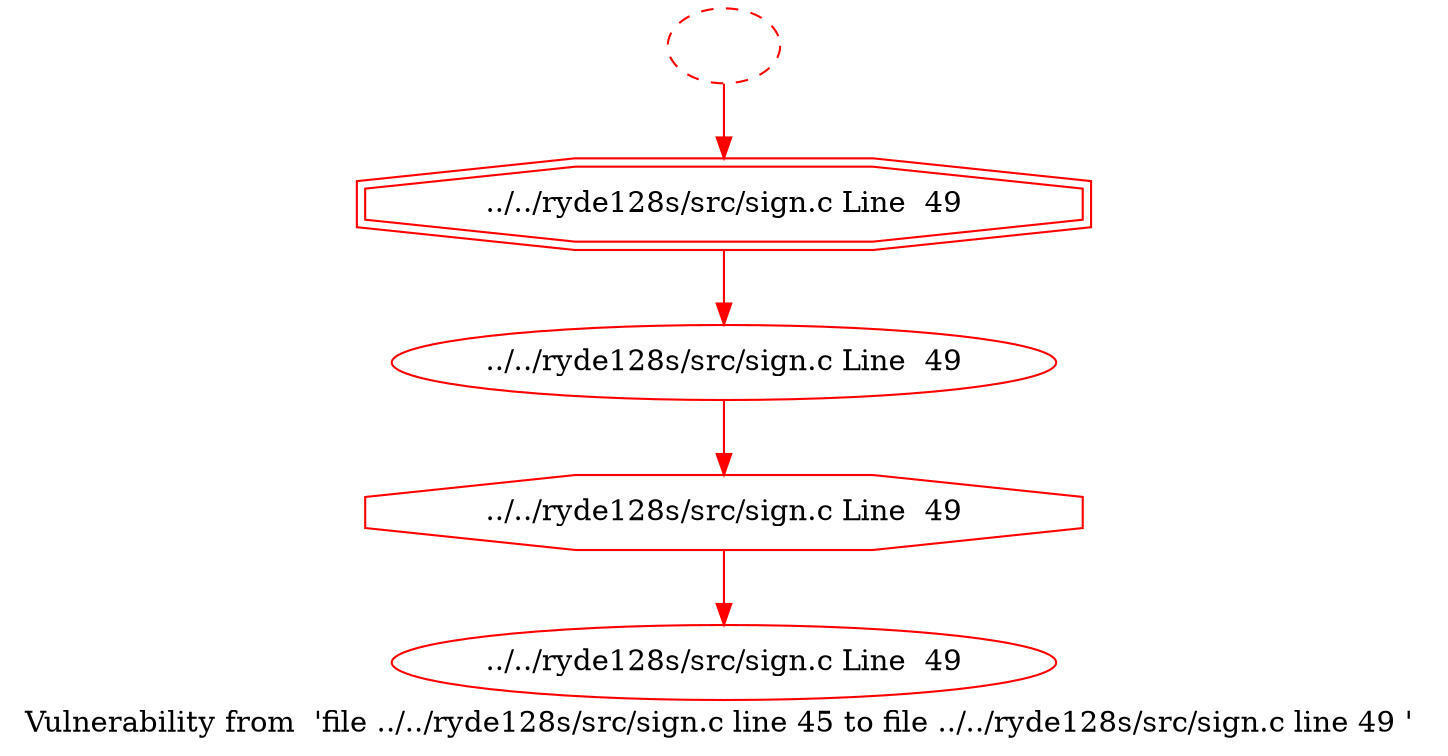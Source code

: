 digraph "Vulnerability from 'file ../../ryde128s/src/sign.c line 45 to file ../../ryde128s/src/sign.c line 49 '  "{
label="Vulnerability from  'file ../../ryde128s/src/sign.c line 45 to file ../../ryde128s/src/sign.c line 49 ' ";
node_142[shape=ellipse,style=solid,label="../../ryde128s/src/sign.c Line  49", color=red]
node_146[shape=octagon,style=solid,label="../../ryde128s/src/sign.c Line  49", color=red]
"node_142"->"node_146" [color=red]
node_143[shape=doubleoctagon,style=solid,label="../../ryde128s/src/sign.c Line  49", color=red]
"node_143"->"node_142" [color=red]
node_144[shape=ellipse,style=dashed,label="", color=red]
"node_144"->"node_143" [color=red]
node_145[shape=ellipse,style=solid,label="../../ryde128s/src/sign.c Line  49", color=red]
"node_146"->"node_145" [color=red]
}

